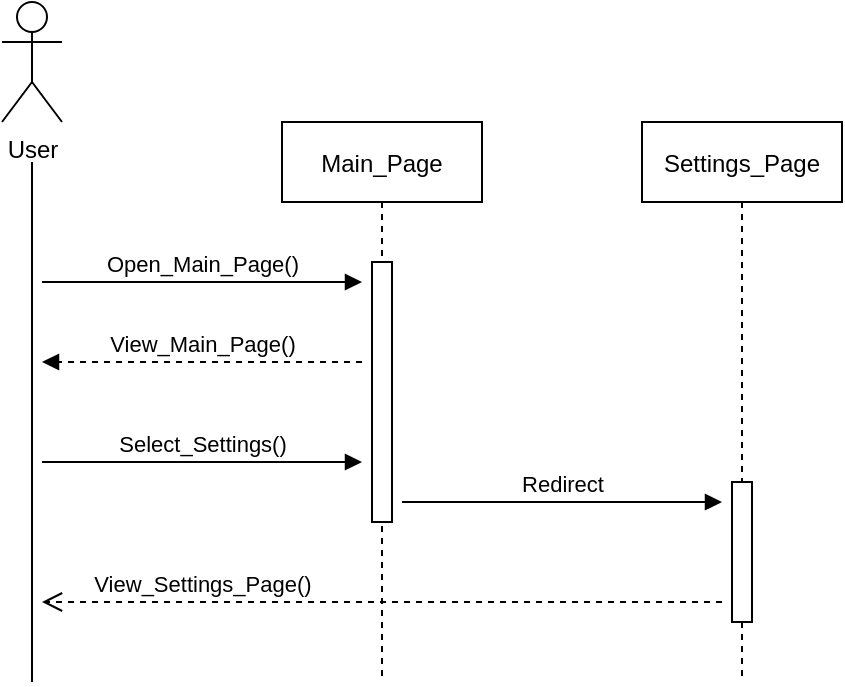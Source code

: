 <mxfile version="20.0.3" type="device"><diagram id="kgpKYQtTHZ0yAKxKKP6v" name="Page-1"><mxGraphModel dx="830" dy="431" grid="1" gridSize="10" guides="1" tooltips="1" connect="1" arrows="1" fold="1" page="1" pageScale="1" pageWidth="850" pageHeight="1100" math="0" shadow="0"><root><mxCell id="0"/><mxCell id="1" parent="0"/><mxCell id="3nuBFxr9cyL0pnOWT2aG-1" value="Main_Page" style="shape=umlLifeline;perimeter=lifelinePerimeter;container=1;collapsible=0;recursiveResize=0;rounded=0;shadow=0;strokeWidth=1;" parent="1" vertex="1"><mxGeometry x="200" y="80" width="100" height="280" as="geometry"/></mxCell><mxCell id="3nuBFxr9cyL0pnOWT2aG-2" value="" style="points=[];perimeter=orthogonalPerimeter;rounded=0;shadow=0;strokeWidth=1;" parent="3nuBFxr9cyL0pnOWT2aG-1" vertex="1"><mxGeometry x="45" y="70" width="10" height="130" as="geometry"/></mxCell><mxCell id="-DTZpnWv8iCN5GaaCU6Q-10" value="Redirect" style="html=1;verticalAlign=bottom;endArrow=block;rounded=0;" parent="3nuBFxr9cyL0pnOWT2aG-1" edge="1"><mxGeometry width="80" relative="1" as="geometry"><mxPoint x="60" y="190" as="sourcePoint"/><mxPoint x="220" y="190" as="targetPoint"/></mxGeometry></mxCell><mxCell id="3nuBFxr9cyL0pnOWT2aG-5" value="Settings_Page" style="shape=umlLifeline;perimeter=lifelinePerimeter;container=1;collapsible=0;recursiveResize=0;rounded=0;shadow=0;strokeWidth=1;" parent="1" vertex="1"><mxGeometry x="380" y="80" width="100" height="280" as="geometry"/></mxCell><mxCell id="3nuBFxr9cyL0pnOWT2aG-6" value="" style="points=[];perimeter=orthogonalPerimeter;rounded=0;shadow=0;strokeWidth=1;" parent="3nuBFxr9cyL0pnOWT2aG-5" vertex="1"><mxGeometry x="45" y="180" width="10" height="70" as="geometry"/></mxCell><mxCell id="-DTZpnWv8iCN5GaaCU6Q-1" value="User&lt;br&gt;" style="shape=umlActor;verticalLabelPosition=bottom;verticalAlign=top;html=1;outlineConnect=0;" parent="1" vertex="1"><mxGeometry x="60" y="20" width="30" height="60" as="geometry"/></mxCell><mxCell id="-DTZpnWv8iCN5GaaCU6Q-3" value="" style="endArrow=none;html=1;rounded=0;" parent="1" edge="1"><mxGeometry width="50" height="50" relative="1" as="geometry"><mxPoint x="75" y="360" as="sourcePoint"/><mxPoint x="75" y="100" as="targetPoint"/></mxGeometry></mxCell><mxCell id="-DTZpnWv8iCN5GaaCU6Q-5" value="Open_Main_Page()" style="html=1;verticalAlign=bottom;endArrow=block;rounded=0;" parent="1" edge="1"><mxGeometry width="80" relative="1" as="geometry"><mxPoint x="80" y="160" as="sourcePoint"/><mxPoint x="240" y="160" as="targetPoint"/></mxGeometry></mxCell><mxCell id="-DTZpnWv8iCN5GaaCU6Q-6" value="View_Main_Page()" style="html=1;verticalAlign=bottom;endArrow=block;rounded=0;dashed=1;" parent="1" edge="1"><mxGeometry width="80" relative="1" as="geometry"><mxPoint x="240" y="200" as="sourcePoint"/><mxPoint x="80" y="200" as="targetPoint"/><mxPoint as="offset"/></mxGeometry></mxCell><mxCell id="-DTZpnWv8iCN5GaaCU6Q-9" value="Select_Settings()" style="html=1;verticalAlign=bottom;endArrow=block;rounded=0;" parent="1" edge="1"><mxGeometry width="80" relative="1" as="geometry"><mxPoint x="80" y="250" as="sourcePoint"/><mxPoint x="240" y="250" as="targetPoint"/></mxGeometry></mxCell><mxCell id="-DTZpnWv8iCN5GaaCU6Q-11" value="View_Settings_Page()" style="html=1;verticalAlign=bottom;endArrow=open;dashed=1;endSize=8;rounded=0;" parent="1" edge="1"><mxGeometry x="0.529" relative="1" as="geometry"><mxPoint x="420" y="320" as="sourcePoint"/><mxPoint x="80" y="320" as="targetPoint"/><mxPoint as="offset"/></mxGeometry></mxCell></root></mxGraphModel></diagram></mxfile>
